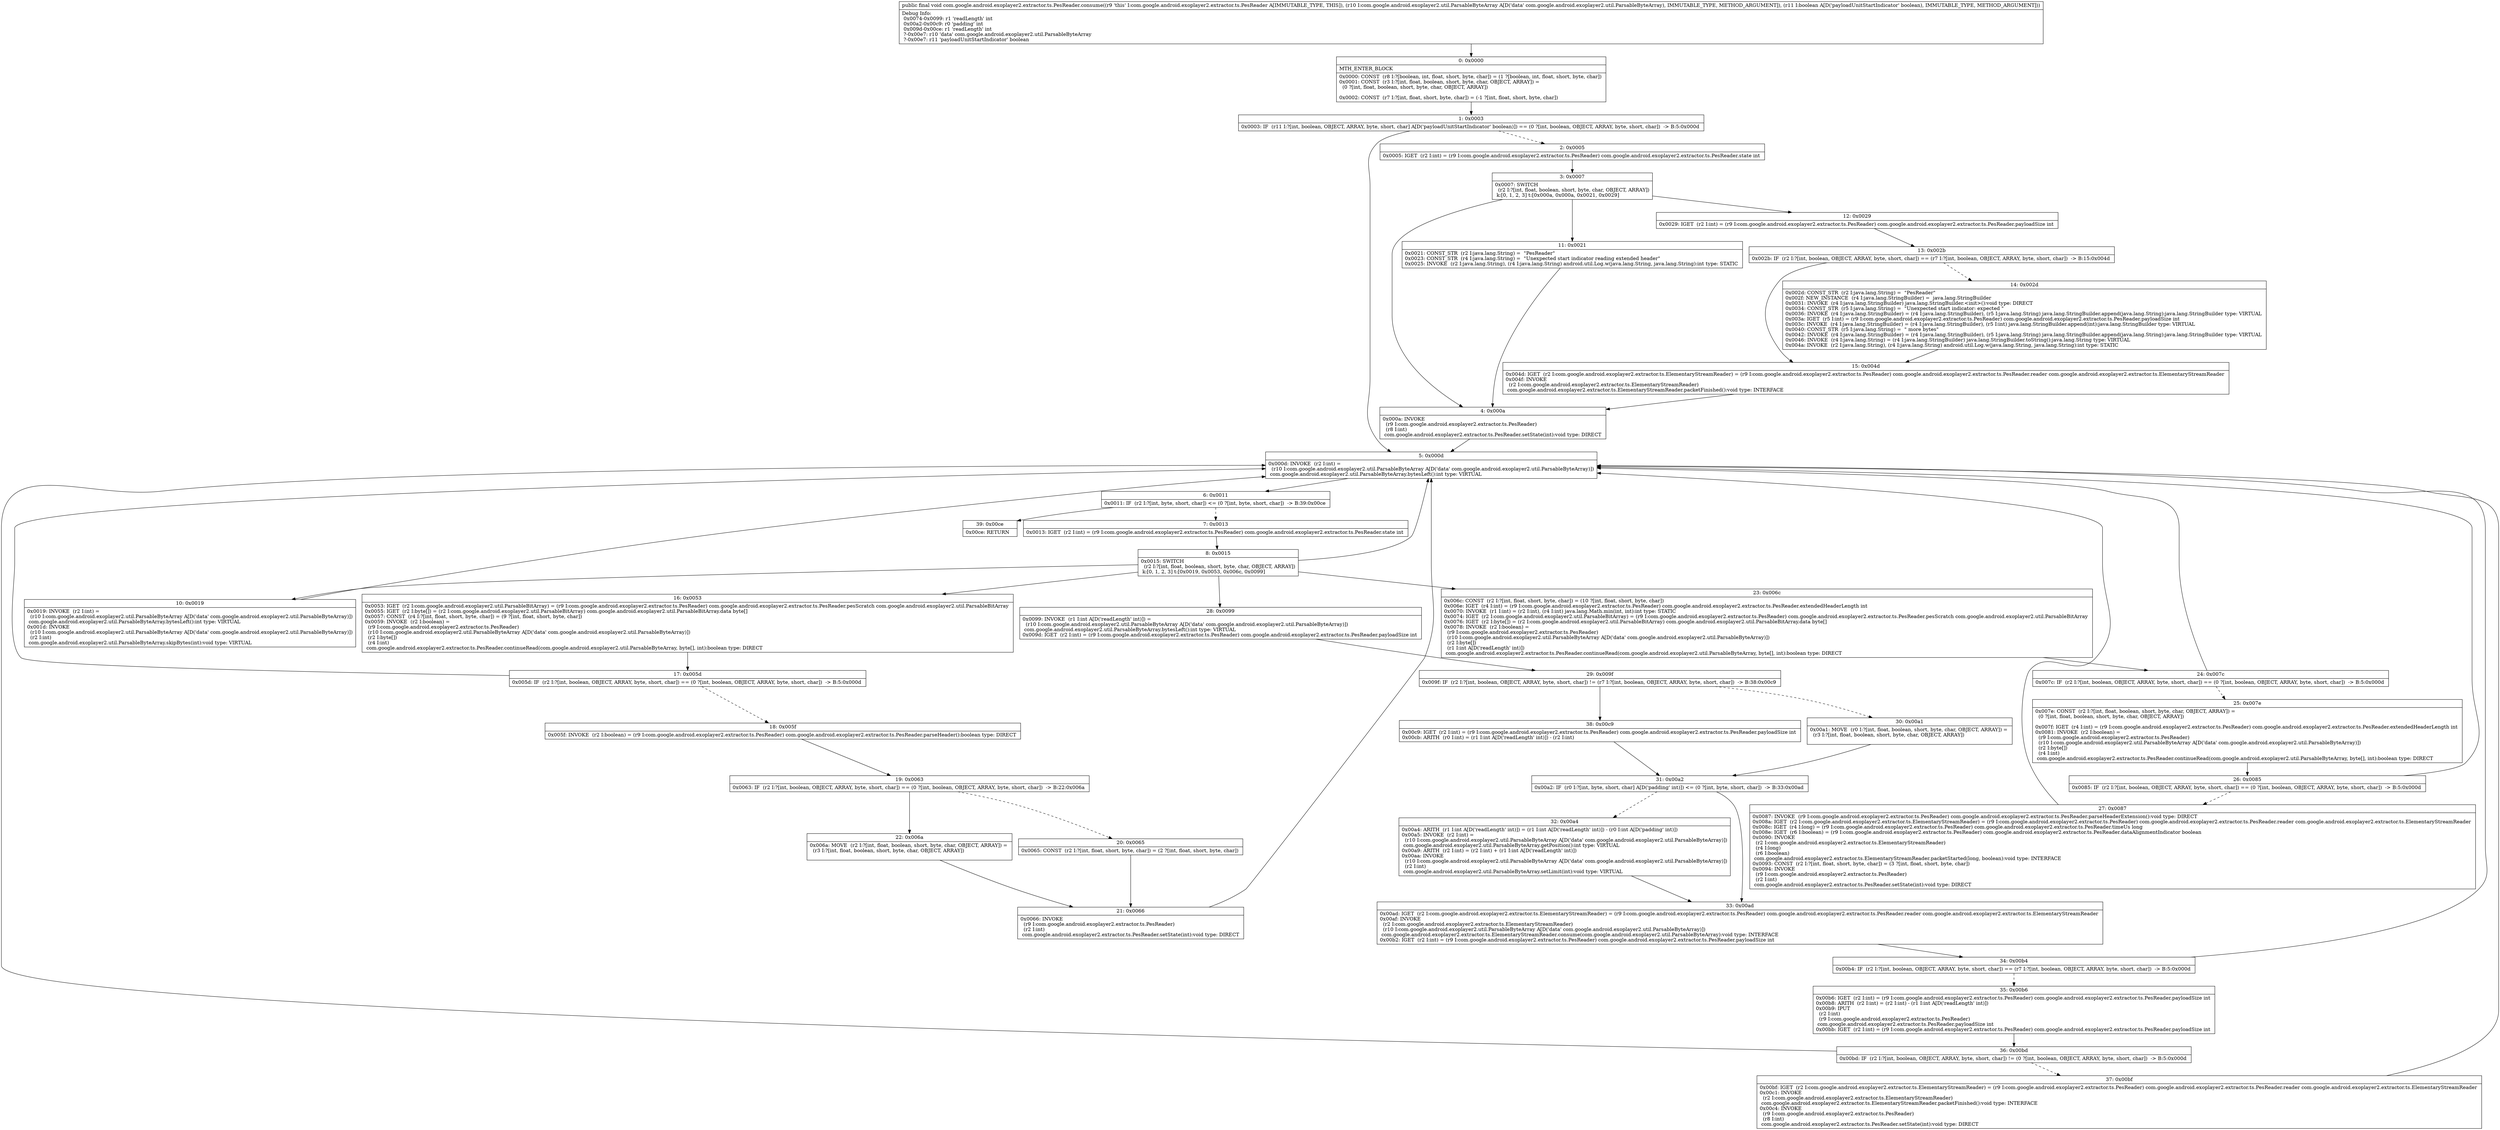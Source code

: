 digraph "CFG forcom.google.android.exoplayer2.extractor.ts.PesReader.consume(Lcom\/google\/android\/exoplayer2\/util\/ParsableByteArray;Z)V" {
Node_0 [shape=record,label="{0\:\ 0x0000|MTH_ENTER_BLOCK\l|0x0000: CONST  (r8 I:?[boolean, int, float, short, byte, char]) = (1 ?[boolean, int, float, short, byte, char]) \l0x0001: CONST  (r3 I:?[int, float, boolean, short, byte, char, OBJECT, ARRAY]) = \l  (0 ?[int, float, boolean, short, byte, char, OBJECT, ARRAY])\l \l0x0002: CONST  (r7 I:?[int, float, short, byte, char]) = (\-1 ?[int, float, short, byte, char]) \l}"];
Node_1 [shape=record,label="{1\:\ 0x0003|0x0003: IF  (r11 I:?[int, boolean, OBJECT, ARRAY, byte, short, char] A[D('payloadUnitStartIndicator' boolean)]) == (0 ?[int, boolean, OBJECT, ARRAY, byte, short, char])  \-\> B:5:0x000d \l}"];
Node_2 [shape=record,label="{2\:\ 0x0005|0x0005: IGET  (r2 I:int) = (r9 I:com.google.android.exoplayer2.extractor.ts.PesReader) com.google.android.exoplayer2.extractor.ts.PesReader.state int \l}"];
Node_3 [shape=record,label="{3\:\ 0x0007|0x0007: SWITCH  \l  (r2 I:?[int, float, boolean, short, byte, char, OBJECT, ARRAY])\l k:[0, 1, 2, 3] t:[0x000a, 0x000a, 0x0021, 0x0029] \l}"];
Node_4 [shape=record,label="{4\:\ 0x000a|0x000a: INVOKE  \l  (r9 I:com.google.android.exoplayer2.extractor.ts.PesReader)\l  (r8 I:int)\l com.google.android.exoplayer2.extractor.ts.PesReader.setState(int):void type: DIRECT \l}"];
Node_5 [shape=record,label="{5\:\ 0x000d|0x000d: INVOKE  (r2 I:int) = \l  (r10 I:com.google.android.exoplayer2.util.ParsableByteArray A[D('data' com.google.android.exoplayer2.util.ParsableByteArray)])\l com.google.android.exoplayer2.util.ParsableByteArray.bytesLeft():int type: VIRTUAL \l}"];
Node_6 [shape=record,label="{6\:\ 0x0011|0x0011: IF  (r2 I:?[int, byte, short, char]) \<= (0 ?[int, byte, short, char])  \-\> B:39:0x00ce \l}"];
Node_7 [shape=record,label="{7\:\ 0x0013|0x0013: IGET  (r2 I:int) = (r9 I:com.google.android.exoplayer2.extractor.ts.PesReader) com.google.android.exoplayer2.extractor.ts.PesReader.state int \l}"];
Node_8 [shape=record,label="{8\:\ 0x0015|0x0015: SWITCH  \l  (r2 I:?[int, float, boolean, short, byte, char, OBJECT, ARRAY])\l k:[0, 1, 2, 3] t:[0x0019, 0x0053, 0x006c, 0x0099] \l}"];
Node_10 [shape=record,label="{10\:\ 0x0019|0x0019: INVOKE  (r2 I:int) = \l  (r10 I:com.google.android.exoplayer2.util.ParsableByteArray A[D('data' com.google.android.exoplayer2.util.ParsableByteArray)])\l com.google.android.exoplayer2.util.ParsableByteArray.bytesLeft():int type: VIRTUAL \l0x001d: INVOKE  \l  (r10 I:com.google.android.exoplayer2.util.ParsableByteArray A[D('data' com.google.android.exoplayer2.util.ParsableByteArray)])\l  (r2 I:int)\l com.google.android.exoplayer2.util.ParsableByteArray.skipBytes(int):void type: VIRTUAL \l}"];
Node_11 [shape=record,label="{11\:\ 0x0021|0x0021: CONST_STR  (r2 I:java.lang.String) =  \"PesReader\" \l0x0023: CONST_STR  (r4 I:java.lang.String) =  \"Unexpected start indicator reading extended header\" \l0x0025: INVOKE  (r2 I:java.lang.String), (r4 I:java.lang.String) android.util.Log.w(java.lang.String, java.lang.String):int type: STATIC \l}"];
Node_12 [shape=record,label="{12\:\ 0x0029|0x0029: IGET  (r2 I:int) = (r9 I:com.google.android.exoplayer2.extractor.ts.PesReader) com.google.android.exoplayer2.extractor.ts.PesReader.payloadSize int \l}"];
Node_13 [shape=record,label="{13\:\ 0x002b|0x002b: IF  (r2 I:?[int, boolean, OBJECT, ARRAY, byte, short, char]) == (r7 I:?[int, boolean, OBJECT, ARRAY, byte, short, char])  \-\> B:15:0x004d \l}"];
Node_14 [shape=record,label="{14\:\ 0x002d|0x002d: CONST_STR  (r2 I:java.lang.String) =  \"PesReader\" \l0x002f: NEW_INSTANCE  (r4 I:java.lang.StringBuilder) =  java.lang.StringBuilder \l0x0031: INVOKE  (r4 I:java.lang.StringBuilder) java.lang.StringBuilder.\<init\>():void type: DIRECT \l0x0034: CONST_STR  (r5 I:java.lang.String) =  \"Unexpected start indicator: expected \" \l0x0036: INVOKE  (r4 I:java.lang.StringBuilder) = (r4 I:java.lang.StringBuilder), (r5 I:java.lang.String) java.lang.StringBuilder.append(java.lang.String):java.lang.StringBuilder type: VIRTUAL \l0x003a: IGET  (r5 I:int) = (r9 I:com.google.android.exoplayer2.extractor.ts.PesReader) com.google.android.exoplayer2.extractor.ts.PesReader.payloadSize int \l0x003c: INVOKE  (r4 I:java.lang.StringBuilder) = (r4 I:java.lang.StringBuilder), (r5 I:int) java.lang.StringBuilder.append(int):java.lang.StringBuilder type: VIRTUAL \l0x0040: CONST_STR  (r5 I:java.lang.String) =  \" more bytes\" \l0x0042: INVOKE  (r4 I:java.lang.StringBuilder) = (r4 I:java.lang.StringBuilder), (r5 I:java.lang.String) java.lang.StringBuilder.append(java.lang.String):java.lang.StringBuilder type: VIRTUAL \l0x0046: INVOKE  (r4 I:java.lang.String) = (r4 I:java.lang.StringBuilder) java.lang.StringBuilder.toString():java.lang.String type: VIRTUAL \l0x004a: INVOKE  (r2 I:java.lang.String), (r4 I:java.lang.String) android.util.Log.w(java.lang.String, java.lang.String):int type: STATIC \l}"];
Node_15 [shape=record,label="{15\:\ 0x004d|0x004d: IGET  (r2 I:com.google.android.exoplayer2.extractor.ts.ElementaryStreamReader) = (r9 I:com.google.android.exoplayer2.extractor.ts.PesReader) com.google.android.exoplayer2.extractor.ts.PesReader.reader com.google.android.exoplayer2.extractor.ts.ElementaryStreamReader \l0x004f: INVOKE  \l  (r2 I:com.google.android.exoplayer2.extractor.ts.ElementaryStreamReader)\l com.google.android.exoplayer2.extractor.ts.ElementaryStreamReader.packetFinished():void type: INTERFACE \l}"];
Node_16 [shape=record,label="{16\:\ 0x0053|0x0053: IGET  (r2 I:com.google.android.exoplayer2.util.ParsableBitArray) = (r9 I:com.google.android.exoplayer2.extractor.ts.PesReader) com.google.android.exoplayer2.extractor.ts.PesReader.pesScratch com.google.android.exoplayer2.util.ParsableBitArray \l0x0055: IGET  (r2 I:byte[]) = (r2 I:com.google.android.exoplayer2.util.ParsableBitArray) com.google.android.exoplayer2.util.ParsableBitArray.data byte[] \l0x0057: CONST  (r4 I:?[int, float, short, byte, char]) = (9 ?[int, float, short, byte, char]) \l0x0059: INVOKE  (r2 I:boolean) = \l  (r9 I:com.google.android.exoplayer2.extractor.ts.PesReader)\l  (r10 I:com.google.android.exoplayer2.util.ParsableByteArray A[D('data' com.google.android.exoplayer2.util.ParsableByteArray)])\l  (r2 I:byte[])\l  (r4 I:int)\l com.google.android.exoplayer2.extractor.ts.PesReader.continueRead(com.google.android.exoplayer2.util.ParsableByteArray, byte[], int):boolean type: DIRECT \l}"];
Node_17 [shape=record,label="{17\:\ 0x005d|0x005d: IF  (r2 I:?[int, boolean, OBJECT, ARRAY, byte, short, char]) == (0 ?[int, boolean, OBJECT, ARRAY, byte, short, char])  \-\> B:5:0x000d \l}"];
Node_18 [shape=record,label="{18\:\ 0x005f|0x005f: INVOKE  (r2 I:boolean) = (r9 I:com.google.android.exoplayer2.extractor.ts.PesReader) com.google.android.exoplayer2.extractor.ts.PesReader.parseHeader():boolean type: DIRECT \l}"];
Node_19 [shape=record,label="{19\:\ 0x0063|0x0063: IF  (r2 I:?[int, boolean, OBJECT, ARRAY, byte, short, char]) == (0 ?[int, boolean, OBJECT, ARRAY, byte, short, char])  \-\> B:22:0x006a \l}"];
Node_20 [shape=record,label="{20\:\ 0x0065|0x0065: CONST  (r2 I:?[int, float, short, byte, char]) = (2 ?[int, float, short, byte, char]) \l}"];
Node_21 [shape=record,label="{21\:\ 0x0066|0x0066: INVOKE  \l  (r9 I:com.google.android.exoplayer2.extractor.ts.PesReader)\l  (r2 I:int)\l com.google.android.exoplayer2.extractor.ts.PesReader.setState(int):void type: DIRECT \l}"];
Node_22 [shape=record,label="{22\:\ 0x006a|0x006a: MOVE  (r2 I:?[int, float, boolean, short, byte, char, OBJECT, ARRAY]) = \l  (r3 I:?[int, float, boolean, short, byte, char, OBJECT, ARRAY])\l \l}"];
Node_23 [shape=record,label="{23\:\ 0x006c|0x006c: CONST  (r2 I:?[int, float, short, byte, char]) = (10 ?[int, float, short, byte, char]) \l0x006e: IGET  (r4 I:int) = (r9 I:com.google.android.exoplayer2.extractor.ts.PesReader) com.google.android.exoplayer2.extractor.ts.PesReader.extendedHeaderLength int \l0x0070: INVOKE  (r1 I:int) = (r2 I:int), (r4 I:int) java.lang.Math.min(int, int):int type: STATIC \l0x0074: IGET  (r2 I:com.google.android.exoplayer2.util.ParsableBitArray) = (r9 I:com.google.android.exoplayer2.extractor.ts.PesReader) com.google.android.exoplayer2.extractor.ts.PesReader.pesScratch com.google.android.exoplayer2.util.ParsableBitArray \l0x0076: IGET  (r2 I:byte[]) = (r2 I:com.google.android.exoplayer2.util.ParsableBitArray) com.google.android.exoplayer2.util.ParsableBitArray.data byte[] \l0x0078: INVOKE  (r2 I:boolean) = \l  (r9 I:com.google.android.exoplayer2.extractor.ts.PesReader)\l  (r10 I:com.google.android.exoplayer2.util.ParsableByteArray A[D('data' com.google.android.exoplayer2.util.ParsableByteArray)])\l  (r2 I:byte[])\l  (r1 I:int A[D('readLength' int)])\l com.google.android.exoplayer2.extractor.ts.PesReader.continueRead(com.google.android.exoplayer2.util.ParsableByteArray, byte[], int):boolean type: DIRECT \l}"];
Node_24 [shape=record,label="{24\:\ 0x007c|0x007c: IF  (r2 I:?[int, boolean, OBJECT, ARRAY, byte, short, char]) == (0 ?[int, boolean, OBJECT, ARRAY, byte, short, char])  \-\> B:5:0x000d \l}"];
Node_25 [shape=record,label="{25\:\ 0x007e|0x007e: CONST  (r2 I:?[int, float, boolean, short, byte, char, OBJECT, ARRAY]) = \l  (0 ?[int, float, boolean, short, byte, char, OBJECT, ARRAY])\l \l0x007f: IGET  (r4 I:int) = (r9 I:com.google.android.exoplayer2.extractor.ts.PesReader) com.google.android.exoplayer2.extractor.ts.PesReader.extendedHeaderLength int \l0x0081: INVOKE  (r2 I:boolean) = \l  (r9 I:com.google.android.exoplayer2.extractor.ts.PesReader)\l  (r10 I:com.google.android.exoplayer2.util.ParsableByteArray A[D('data' com.google.android.exoplayer2.util.ParsableByteArray)])\l  (r2 I:byte[])\l  (r4 I:int)\l com.google.android.exoplayer2.extractor.ts.PesReader.continueRead(com.google.android.exoplayer2.util.ParsableByteArray, byte[], int):boolean type: DIRECT \l}"];
Node_26 [shape=record,label="{26\:\ 0x0085|0x0085: IF  (r2 I:?[int, boolean, OBJECT, ARRAY, byte, short, char]) == (0 ?[int, boolean, OBJECT, ARRAY, byte, short, char])  \-\> B:5:0x000d \l}"];
Node_27 [shape=record,label="{27\:\ 0x0087|0x0087: INVOKE  (r9 I:com.google.android.exoplayer2.extractor.ts.PesReader) com.google.android.exoplayer2.extractor.ts.PesReader.parseHeaderExtension():void type: DIRECT \l0x008a: IGET  (r2 I:com.google.android.exoplayer2.extractor.ts.ElementaryStreamReader) = (r9 I:com.google.android.exoplayer2.extractor.ts.PesReader) com.google.android.exoplayer2.extractor.ts.PesReader.reader com.google.android.exoplayer2.extractor.ts.ElementaryStreamReader \l0x008c: IGET  (r4 I:long) = (r9 I:com.google.android.exoplayer2.extractor.ts.PesReader) com.google.android.exoplayer2.extractor.ts.PesReader.timeUs long \l0x008e: IGET  (r6 I:boolean) = (r9 I:com.google.android.exoplayer2.extractor.ts.PesReader) com.google.android.exoplayer2.extractor.ts.PesReader.dataAlignmentIndicator boolean \l0x0090: INVOKE  \l  (r2 I:com.google.android.exoplayer2.extractor.ts.ElementaryStreamReader)\l  (r4 I:long)\l  (r6 I:boolean)\l com.google.android.exoplayer2.extractor.ts.ElementaryStreamReader.packetStarted(long, boolean):void type: INTERFACE \l0x0093: CONST  (r2 I:?[int, float, short, byte, char]) = (3 ?[int, float, short, byte, char]) \l0x0094: INVOKE  \l  (r9 I:com.google.android.exoplayer2.extractor.ts.PesReader)\l  (r2 I:int)\l com.google.android.exoplayer2.extractor.ts.PesReader.setState(int):void type: DIRECT \l}"];
Node_28 [shape=record,label="{28\:\ 0x0099|0x0099: INVOKE  (r1 I:int A[D('readLength' int)]) = \l  (r10 I:com.google.android.exoplayer2.util.ParsableByteArray A[D('data' com.google.android.exoplayer2.util.ParsableByteArray)])\l com.google.android.exoplayer2.util.ParsableByteArray.bytesLeft():int type: VIRTUAL \l0x009d: IGET  (r2 I:int) = (r9 I:com.google.android.exoplayer2.extractor.ts.PesReader) com.google.android.exoplayer2.extractor.ts.PesReader.payloadSize int \l}"];
Node_29 [shape=record,label="{29\:\ 0x009f|0x009f: IF  (r2 I:?[int, boolean, OBJECT, ARRAY, byte, short, char]) != (r7 I:?[int, boolean, OBJECT, ARRAY, byte, short, char])  \-\> B:38:0x00c9 \l}"];
Node_30 [shape=record,label="{30\:\ 0x00a1|0x00a1: MOVE  (r0 I:?[int, float, boolean, short, byte, char, OBJECT, ARRAY]) = \l  (r3 I:?[int, float, boolean, short, byte, char, OBJECT, ARRAY])\l \l}"];
Node_31 [shape=record,label="{31\:\ 0x00a2|0x00a2: IF  (r0 I:?[int, byte, short, char] A[D('padding' int)]) \<= (0 ?[int, byte, short, char])  \-\> B:33:0x00ad \l}"];
Node_32 [shape=record,label="{32\:\ 0x00a4|0x00a4: ARITH  (r1 I:int A[D('readLength' int)]) = (r1 I:int A[D('readLength' int)]) \- (r0 I:int A[D('padding' int)]) \l0x00a5: INVOKE  (r2 I:int) = \l  (r10 I:com.google.android.exoplayer2.util.ParsableByteArray A[D('data' com.google.android.exoplayer2.util.ParsableByteArray)])\l com.google.android.exoplayer2.util.ParsableByteArray.getPosition():int type: VIRTUAL \l0x00a9: ARITH  (r2 I:int) = (r2 I:int) + (r1 I:int A[D('readLength' int)]) \l0x00aa: INVOKE  \l  (r10 I:com.google.android.exoplayer2.util.ParsableByteArray A[D('data' com.google.android.exoplayer2.util.ParsableByteArray)])\l  (r2 I:int)\l com.google.android.exoplayer2.util.ParsableByteArray.setLimit(int):void type: VIRTUAL \l}"];
Node_33 [shape=record,label="{33\:\ 0x00ad|0x00ad: IGET  (r2 I:com.google.android.exoplayer2.extractor.ts.ElementaryStreamReader) = (r9 I:com.google.android.exoplayer2.extractor.ts.PesReader) com.google.android.exoplayer2.extractor.ts.PesReader.reader com.google.android.exoplayer2.extractor.ts.ElementaryStreamReader \l0x00af: INVOKE  \l  (r2 I:com.google.android.exoplayer2.extractor.ts.ElementaryStreamReader)\l  (r10 I:com.google.android.exoplayer2.util.ParsableByteArray A[D('data' com.google.android.exoplayer2.util.ParsableByteArray)])\l com.google.android.exoplayer2.extractor.ts.ElementaryStreamReader.consume(com.google.android.exoplayer2.util.ParsableByteArray):void type: INTERFACE \l0x00b2: IGET  (r2 I:int) = (r9 I:com.google.android.exoplayer2.extractor.ts.PesReader) com.google.android.exoplayer2.extractor.ts.PesReader.payloadSize int \l}"];
Node_34 [shape=record,label="{34\:\ 0x00b4|0x00b4: IF  (r2 I:?[int, boolean, OBJECT, ARRAY, byte, short, char]) == (r7 I:?[int, boolean, OBJECT, ARRAY, byte, short, char])  \-\> B:5:0x000d \l}"];
Node_35 [shape=record,label="{35\:\ 0x00b6|0x00b6: IGET  (r2 I:int) = (r9 I:com.google.android.exoplayer2.extractor.ts.PesReader) com.google.android.exoplayer2.extractor.ts.PesReader.payloadSize int \l0x00b8: ARITH  (r2 I:int) = (r2 I:int) \- (r1 I:int A[D('readLength' int)]) \l0x00b9: IPUT  \l  (r2 I:int)\l  (r9 I:com.google.android.exoplayer2.extractor.ts.PesReader)\l com.google.android.exoplayer2.extractor.ts.PesReader.payloadSize int \l0x00bb: IGET  (r2 I:int) = (r9 I:com.google.android.exoplayer2.extractor.ts.PesReader) com.google.android.exoplayer2.extractor.ts.PesReader.payloadSize int \l}"];
Node_36 [shape=record,label="{36\:\ 0x00bd|0x00bd: IF  (r2 I:?[int, boolean, OBJECT, ARRAY, byte, short, char]) != (0 ?[int, boolean, OBJECT, ARRAY, byte, short, char])  \-\> B:5:0x000d \l}"];
Node_37 [shape=record,label="{37\:\ 0x00bf|0x00bf: IGET  (r2 I:com.google.android.exoplayer2.extractor.ts.ElementaryStreamReader) = (r9 I:com.google.android.exoplayer2.extractor.ts.PesReader) com.google.android.exoplayer2.extractor.ts.PesReader.reader com.google.android.exoplayer2.extractor.ts.ElementaryStreamReader \l0x00c1: INVOKE  \l  (r2 I:com.google.android.exoplayer2.extractor.ts.ElementaryStreamReader)\l com.google.android.exoplayer2.extractor.ts.ElementaryStreamReader.packetFinished():void type: INTERFACE \l0x00c4: INVOKE  \l  (r9 I:com.google.android.exoplayer2.extractor.ts.PesReader)\l  (r8 I:int)\l com.google.android.exoplayer2.extractor.ts.PesReader.setState(int):void type: DIRECT \l}"];
Node_38 [shape=record,label="{38\:\ 0x00c9|0x00c9: IGET  (r2 I:int) = (r9 I:com.google.android.exoplayer2.extractor.ts.PesReader) com.google.android.exoplayer2.extractor.ts.PesReader.payloadSize int \l0x00cb: ARITH  (r0 I:int) = (r1 I:int A[D('readLength' int)]) \- (r2 I:int) \l}"];
Node_39 [shape=record,label="{39\:\ 0x00ce|0x00ce: RETURN   \l}"];
MethodNode[shape=record,label="{public final void com.google.android.exoplayer2.extractor.ts.PesReader.consume((r9 'this' I:com.google.android.exoplayer2.extractor.ts.PesReader A[IMMUTABLE_TYPE, THIS]), (r10 I:com.google.android.exoplayer2.util.ParsableByteArray A[D('data' com.google.android.exoplayer2.util.ParsableByteArray), IMMUTABLE_TYPE, METHOD_ARGUMENT]), (r11 I:boolean A[D('payloadUnitStartIndicator' boolean), IMMUTABLE_TYPE, METHOD_ARGUMENT]))  | Debug Info:\l  0x0074\-0x0099: r1 'readLength' int\l  0x00a2\-0x00c9: r0 'padding' int\l  0x009d\-0x00ce: r1 'readLength' int\l  ?\-0x00e7: r10 'data' com.google.android.exoplayer2.util.ParsableByteArray\l  ?\-0x00e7: r11 'payloadUnitStartIndicator' boolean\l}"];
MethodNode -> Node_0;
Node_0 -> Node_1;
Node_1 -> Node_2[style=dashed];
Node_1 -> Node_5;
Node_2 -> Node_3;
Node_3 -> Node_4;
Node_3 -> Node_11;
Node_3 -> Node_12;
Node_4 -> Node_5;
Node_5 -> Node_6;
Node_6 -> Node_7[style=dashed];
Node_6 -> Node_39;
Node_7 -> Node_8;
Node_8 -> Node_10;
Node_8 -> Node_16;
Node_8 -> Node_23;
Node_8 -> Node_28;
Node_8 -> Node_5;
Node_10 -> Node_5;
Node_11 -> Node_4;
Node_12 -> Node_13;
Node_13 -> Node_14[style=dashed];
Node_13 -> Node_15;
Node_14 -> Node_15;
Node_15 -> Node_4;
Node_16 -> Node_17;
Node_17 -> Node_5;
Node_17 -> Node_18[style=dashed];
Node_18 -> Node_19;
Node_19 -> Node_20[style=dashed];
Node_19 -> Node_22;
Node_20 -> Node_21;
Node_21 -> Node_5;
Node_22 -> Node_21;
Node_23 -> Node_24;
Node_24 -> Node_5;
Node_24 -> Node_25[style=dashed];
Node_25 -> Node_26;
Node_26 -> Node_5;
Node_26 -> Node_27[style=dashed];
Node_27 -> Node_5;
Node_28 -> Node_29;
Node_29 -> Node_30[style=dashed];
Node_29 -> Node_38;
Node_30 -> Node_31;
Node_31 -> Node_32[style=dashed];
Node_31 -> Node_33;
Node_32 -> Node_33;
Node_33 -> Node_34;
Node_34 -> Node_5;
Node_34 -> Node_35[style=dashed];
Node_35 -> Node_36;
Node_36 -> Node_5;
Node_36 -> Node_37[style=dashed];
Node_37 -> Node_5;
Node_38 -> Node_31;
}

